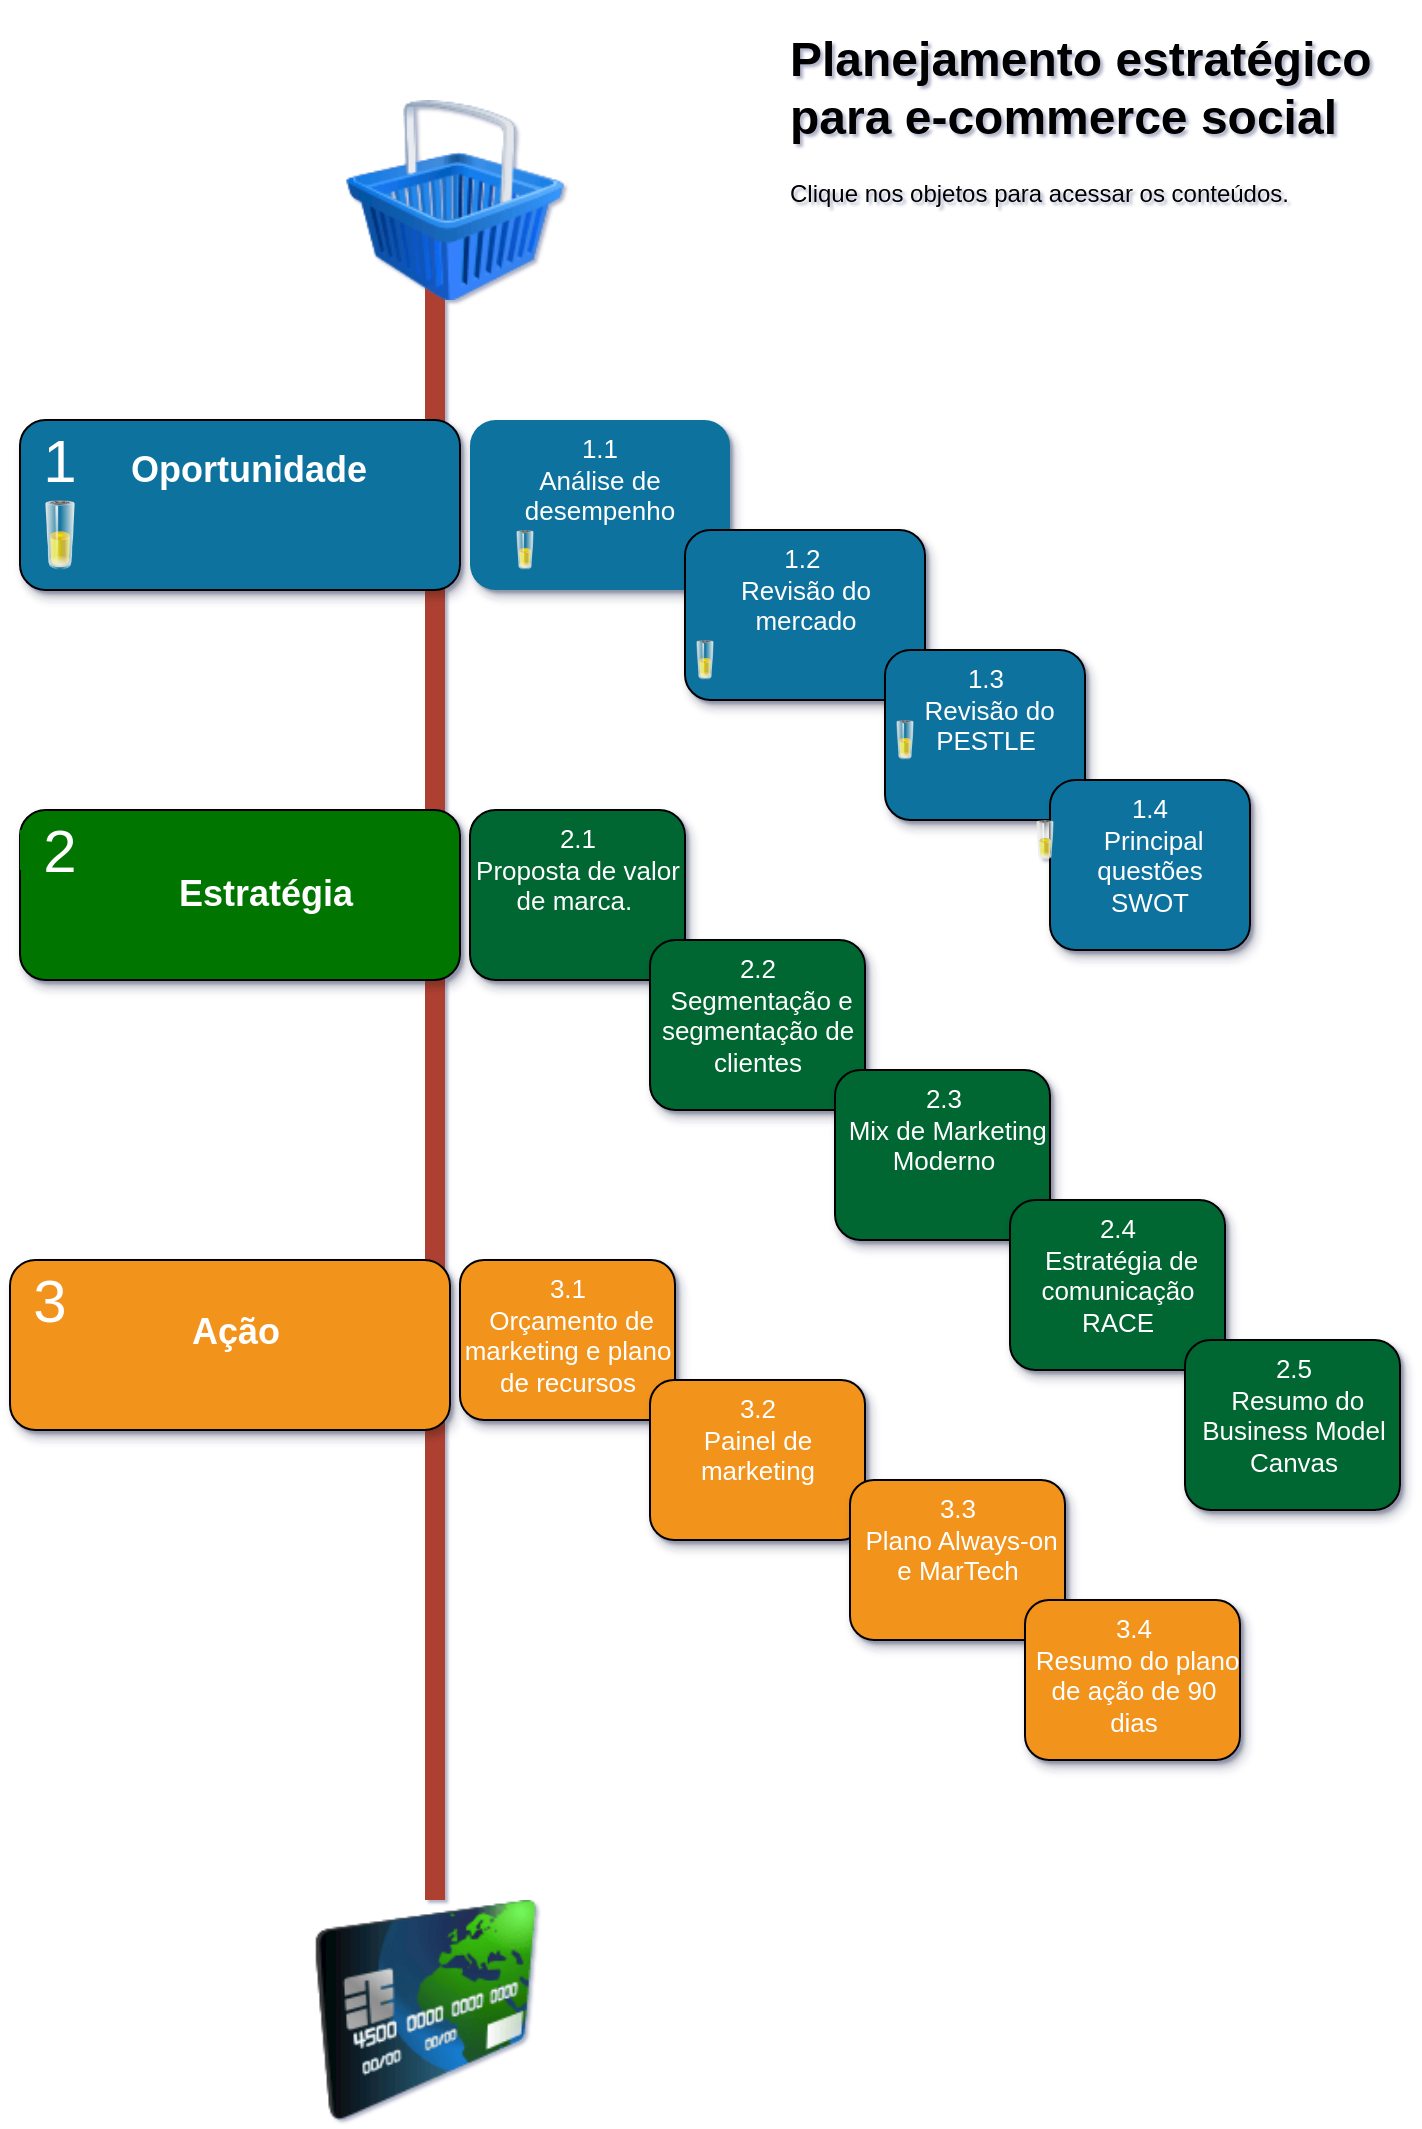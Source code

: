 <mxfile version="22.1.19" type="github">
  <diagram name="Page-1" id="fbcf5db9-b524-4cd4-e4f3-379dc89c3999">
    <mxGraphModel dx="2518" dy="1372" grid="1" gridSize="10" guides="1" tooltips="1" connect="1" arrows="1" fold="1" page="1" pageScale="1" pageWidth="827" pageHeight="1169" background="none" math="0" shadow="1">
      <root>
        <mxCell id="0" />
        <mxCell id="1" parent="0" />
        <mxCell id="2a0f93b5c73ef8e7-1" value="" style="line;strokeWidth=10;direction=south;html=1;fillColor=none;fontSize=13;fontColor=#000000;align=center;strokeColor=#AE4132;movable=1;resizable=1;rotatable=1;deletable=1;editable=1;locked=0;connectable=1;" parent="1" vertex="1">
          <mxGeometry x="247.5" y="150" width="10" height="820" as="geometry" />
        </mxCell>
        <mxCell id="2a0f93b5c73ef8e7-2" value="" style="rounded=1;whiteSpace=wrap;html=1;strokeColor=default;strokeWidth=1;fillColor=#10739E;fontSize=13;fontColor=#FFFFFF;align=center;gradientColor=none;gradientDirection=east;verticalAlign=top;shadow=1;movable=1;resizable=1;rotatable=1;deletable=1;editable=1;locked=0;connectable=1;" parent="1" vertex="1">
          <mxGeometry x="45" y="230" width="220" height="85" as="geometry" />
        </mxCell>
        <mxCell id="2a0f93b5c73ef8e7-3" value="1" style="text;html=1;strokeColor=none;fillColor=none;align=center;verticalAlign=middle;whiteSpace=wrap;fontSize=30;fontColor=#FFFFFF;movable=1;resizable=1;rotatable=1;deletable=1;editable=1;locked=0;connectable=1;" parent="1" vertex="1">
          <mxGeometry x="45" y="240" width="40" height="20" as="geometry" />
        </mxCell>
        <mxCell id="2a0f93b5c73ef8e7-4" value="" style="rounded=1;whiteSpace=wrap;html=1;strokeColor=default;strokeWidth=1;fillColor=#007500;fontSize=13;fontColor=#FFFFFF;align=center;gradientColor=none;gradientDirection=east;verticalAlign=top;shadow=1;movable=1;resizable=1;rotatable=1;deletable=1;editable=1;locked=0;connectable=1;" parent="1" vertex="1">
          <mxGeometry x="45" y="425" width="220" height="85" as="geometry" />
        </mxCell>
        <mxCell id="2a0f93b5c73ef8e7-5" value="2" style="text;html=1;strokeColor=none;fillColor=#007500;align=center;verticalAlign=middle;whiteSpace=wrap;fontSize=30;fontColor=#FFFFFF;movable=1;resizable=1;rotatable=1;deletable=1;editable=1;locked=0;connectable=1;" parent="1" vertex="1">
          <mxGeometry x="45" y="435" width="40" height="20" as="geometry" />
        </mxCell>
        <mxCell id="2a0f93b5c73ef8e7-6" value="" style="rounded=1;whiteSpace=wrap;html=1;strokeColor=default;strokeWidth=1;fillColor=#F2931E;fontSize=13;fontColor=#FFFFFF;align=center;gradientColor=none;gradientDirection=east;verticalAlign=top;shadow=1;movable=1;resizable=1;rotatable=1;deletable=1;editable=1;locked=0;connectable=1;" parent="1" vertex="1">
          <mxGeometry x="40" y="650" width="220" height="85" as="geometry" />
        </mxCell>
        <mxCell id="2a0f93b5c73ef8e7-7" value="3" style="text;html=1;strokeColor=none;fillColor=none;align=center;verticalAlign=middle;whiteSpace=wrap;fontSize=30;fontColor=#FFFFFF;movable=1;resizable=1;rotatable=1;deletable=1;editable=1;locked=0;connectable=1;" parent="1" vertex="1">
          <mxGeometry x="40" y="660" width="40" height="20" as="geometry" />
        </mxCell>
        <UserObject label="&lt;h1&gt;Oportunidade&lt;/h1&gt;" link="https://labdx.org/entendo-o-e-commerce-social" linkTarget="_blank" id="2a0f93b5c73ef8e7-18">
          <mxCell style="text;html=1;spacing=5;spacingTop=-20;whiteSpace=wrap;overflow=hidden;strokeColor=none;strokeWidth=4;fillColor=none;gradientColor=#007FFF;fontSize=9;fontColor=#FFFFFF;align=center;movable=1;resizable=1;rotatable=1;deletable=1;editable=1;locked=0;connectable=1;" parent="1" vertex="1">
            <mxGeometry x="57.5" y="242.5" width="202.5" height="67.5" as="geometry" />
          </mxCell>
        </UserObject>
        <mxCell id="2a0f93b5c73ef8e7-19" value="&lt;h1&gt;Estratégia&lt;/h1&gt;" style="text;html=1;spacing=5;spacingTop=-20;whiteSpace=wrap;overflow=hidden;strokeColor=none;strokeWidth=4;fillColor=none;gradientColor=none;fontSize=9;fontColor=#FFFFFF;align=center;movable=1;resizable=1;rotatable=1;deletable=1;editable=1;locked=0;connectable=1;" parent="1" vertex="1">
          <mxGeometry x="87.5" y="455" width="160" height="50" as="geometry" />
        </mxCell>
        <mxCell id="2a0f93b5c73ef8e7-20" value="&lt;h1&gt;Ação&lt;/h1&gt;" style="text;html=1;spacing=5;spacingTop=-20;whiteSpace=wrap;overflow=hidden;strokeColor=none;strokeWidth=4;fillColor=none;gradientColor=#007FFF;fontSize=9;fontColor=#FFFFFF;align=center;movable=1;resizable=1;rotatable=1;deletable=1;editable=1;locked=0;connectable=1;" parent="1" vertex="1">
          <mxGeometry x="72.5" y="674" width="160" height="77" as="geometry" />
        </mxCell>
        <mxCell id="yTiDIMMULaR009IDPwPM-1" value="" style="image;html=1;image=img/lib/clip_art/finance/Credit_Card_128x128.png;movable=1;resizable=1;rotatable=1;deletable=1;editable=1;locked=0;connectable=1;" vertex="1" parent="1">
          <mxGeometry x="190" y="970" width="115" height="110" as="geometry" />
        </mxCell>
        <mxCell id="yTiDIMMULaR009IDPwPM-2" value="" style="image;html=1;image=img/lib/clip_art/finance/Shopping_Cart_128x128.png;movable=1;resizable=1;rotatable=1;deletable=1;editable=1;locked=0;connectable=1;" vertex="1" parent="1">
          <mxGeometry x="200" y="70" width="125" height="100" as="geometry" />
        </mxCell>
        <mxCell id="yTiDIMMULaR009IDPwPM-9" value="&lt;h1&gt;Planejamento estratégico para e-commerce social&lt;/h1&gt;&lt;p&gt;Clique nos objetos para acessar os conteúdos.&lt;/p&gt;" style="text;html=1;strokeColor=none;fillColor=none;spacing=5;spacingTop=-20;whiteSpace=wrap;overflow=hidden;rounded=0;" vertex="1" parent="1">
          <mxGeometry x="425" y="30" width="310" height="120" as="geometry" />
        </mxCell>
        <mxCell id="yTiDIMMULaR009IDPwPM-11" value="" style="image;html=1;image=img/lib/clip_art/general/Battery_50_128x128.png;movable=1;resizable=1;rotatable=1;deletable=1;editable=1;locked=0;connectable=1;" vertex="1" parent="1">
          <mxGeometry x="45" y="270" width="40" height="35" as="geometry" />
        </mxCell>
        <mxCell id="yTiDIMMULaR009IDPwPM-23" value="1.1&lt;br&gt;Análise de desempenho" style="rounded=1;whiteSpace=wrap;html=1;strokeColor=none;strokeWidth=1;fillColor=#10739E;fontSize=13;fontColor=#FFFFFF;align=center;gradientColor=none;gradientDirection=east;verticalAlign=top;shadow=1;movable=1;resizable=1;rotatable=1;deletable=1;editable=1;locked=0;connectable=1;" vertex="1" parent="1">
          <mxGeometry x="270" y="230" width="130" height="85" as="geometry" />
        </mxCell>
        <mxCell id="yTiDIMMULaR009IDPwPM-27" value="&lt;div&gt;1.2&amp;nbsp;&lt;/div&gt;&lt;div&gt;Revisão do mercado&lt;/div&gt;&lt;div&gt;&lt;br&gt;&lt;/div&gt;" style="rounded=1;whiteSpace=wrap;html=1;strokeColor=default;strokeWidth=1;fillColor=#10739E;fontSize=13;fontColor=#FFFFFF;align=center;gradientColor=none;gradientDirection=east;verticalAlign=top;shadow=1;movable=1;resizable=1;rotatable=1;deletable=1;editable=1;locked=0;connectable=1;" vertex="1" parent="1">
          <mxGeometry x="377.5" y="285" width="120" height="85" as="geometry" />
        </mxCell>
        <mxCell id="yTiDIMMULaR009IDPwPM-29" value="1.3&lt;br&gt;&amp;nbsp;Revisão do PESTLE" style="rounded=1;whiteSpace=wrap;html=1;strokeColor=default;strokeWidth=1;fillColor=#10739E;fontSize=13;fontColor=#FFFFFF;align=center;gradientColor=none;gradientDirection=east;verticalAlign=top;shadow=1;movable=1;resizable=1;rotatable=1;deletable=1;editable=1;locked=0;connectable=1;" vertex="1" parent="1">
          <mxGeometry x="477.5" y="345" width="100" height="85" as="geometry" />
        </mxCell>
        <mxCell id="yTiDIMMULaR009IDPwPM-30" value="" style="image;html=1;image=img/lib/clip_art/general/Battery_50_128x128.png;movable=1;resizable=1;rotatable=1;deletable=1;editable=1;locked=0;connectable=1;strokeColor=default;" vertex="1" parent="1">
          <mxGeometry x="377.5" y="340" width="20" height="20" as="geometry" />
        </mxCell>
        <mxCell id="yTiDIMMULaR009IDPwPM-37" value="2.1&lt;br&gt;Proposta de valor de marca.&amp;nbsp;" style="rounded=1;whiteSpace=wrap;html=1;strokeColor=default;strokeWidth=1;fillColor=#006633;fontSize=13;fontColor=#FFFFFF;align=center;gradientColor=none;gradientDirection=east;verticalAlign=top;shadow=1;movable=1;resizable=1;rotatable=1;deletable=1;editable=1;locked=0;connectable=1;" vertex="1" parent="1">
          <mxGeometry x="270" y="425" width="107.5" height="85" as="geometry" />
        </mxCell>
        <mxCell id="yTiDIMMULaR009IDPwPM-43" value="1.4&lt;br&gt;&amp;nbsp;Principal questões &lt;br&gt;SWOT" style="rounded=1;whiteSpace=wrap;html=1;strokeColor=default;strokeWidth=1;fillColor=#10739E;fontSize=13;fontColor=#FFFFFF;align=center;gradientColor=none;gradientDirection=east;verticalAlign=top;shadow=1;movable=1;resizable=1;rotatable=1;deletable=1;editable=1;locked=0;connectable=1;" vertex="1" parent="1">
          <mxGeometry x="560" y="410" width="100" height="85" as="geometry" />
        </mxCell>
        <mxCell id="yTiDIMMULaR009IDPwPM-44" value="" style="image;html=1;image=img/lib/clip_art/general/Battery_50_128x128.png;movable=1;resizable=1;rotatable=1;deletable=1;editable=1;locked=0;connectable=1;strokeColor=default;" vertex="1" parent="1">
          <mxGeometry x="477.5" y="380" width="20" height="20" as="geometry" />
        </mxCell>
        <mxCell id="yTiDIMMULaR009IDPwPM-45" value="" style="image;html=1;image=img/lib/clip_art/general/Battery_50_128x128.png;movable=1;resizable=1;rotatable=1;deletable=1;editable=1;locked=0;connectable=1;strokeColor=default;" vertex="1" parent="1">
          <mxGeometry x="547.5" y="430" width="20" height="20" as="geometry" />
        </mxCell>
        <mxCell id="yTiDIMMULaR009IDPwPM-46" value="" style="image;html=1;image=img/lib/clip_art/general/Battery_50_128x128.png;movable=1;resizable=1;rotatable=1;deletable=1;editable=1;locked=0;connectable=1;strokeColor=default;" vertex="1" parent="1">
          <mxGeometry x="287.5" y="285" width="20" height="20" as="geometry" />
        </mxCell>
        <mxCell id="yTiDIMMULaR009IDPwPM-50" value="2.2&lt;br&gt;&amp;nbsp;Segmentação e segmentação de clientes" style="rounded=1;whiteSpace=wrap;html=1;strokeColor=default;strokeWidth=1;fillColor=#006633;fontSize=13;fontColor=#FFFFFF;align=center;gradientColor=none;gradientDirection=east;verticalAlign=top;shadow=1;movable=1;resizable=1;rotatable=1;deletable=1;editable=1;locked=0;connectable=1;glass=0;" vertex="1" parent="1">
          <mxGeometry x="360" y="490" width="107.5" height="85" as="geometry" />
        </mxCell>
        <mxCell id="yTiDIMMULaR009IDPwPM-51" value="2.3&lt;br&gt;&amp;nbsp;Mix de Marketing Moderno" style="rounded=1;whiteSpace=wrap;html=1;strokeColor=default;strokeWidth=1;fillColor=#006633;fontSize=13;fontColor=#FFFFFF;align=center;gradientColor=none;gradientDirection=east;verticalAlign=top;shadow=1;movable=1;resizable=1;rotatable=1;deletable=1;editable=1;locked=0;connectable=1;" vertex="1" parent="1">
          <mxGeometry x="452.5" y="555" width="107.5" height="85" as="geometry" />
        </mxCell>
        <mxCell id="yTiDIMMULaR009IDPwPM-52" value="2.4&lt;br&gt;&amp;nbsp;Estratégia de comunicação RACE" style="rounded=1;whiteSpace=wrap;html=1;strokeColor=default;strokeWidth=1;fillColor=#006633;fontSize=13;fontColor=#FFFFFF;align=center;gradientColor=none;gradientDirection=east;verticalAlign=top;shadow=1;movable=1;resizable=1;rotatable=1;deletable=1;editable=1;locked=0;connectable=1;" vertex="1" parent="1">
          <mxGeometry x="540" y="620" width="107.5" height="85" as="geometry" />
        </mxCell>
        <mxCell id="yTiDIMMULaR009IDPwPM-53" value="2.5&lt;br&gt;&amp;nbsp;Resumo do Business Model Canvas" style="rounded=1;whiteSpace=wrap;html=1;strokeColor=default;strokeWidth=1;fillColor=#006633;fontSize=13;fontColor=#FFFFFF;align=center;gradientColor=none;gradientDirection=east;verticalAlign=top;shadow=1;movable=1;resizable=1;rotatable=1;deletable=1;editable=1;locked=0;connectable=1;" vertex="1" parent="1">
          <mxGeometry x="627.5" y="690" width="107.5" height="85" as="geometry" />
        </mxCell>
        <mxCell id="yTiDIMMULaR009IDPwPM-54" value="3.1&lt;br&gt;&amp;nbsp;Orçamento de marketing e plano de recursos" style="rounded=1;whiteSpace=wrap;html=1;strokeColor=default;strokeWidth=1;fillColor=#F2931E;fontSize=13;fontColor=#FFFFFF;align=center;gradientColor=none;gradientDirection=east;verticalAlign=top;shadow=1;movable=1;resizable=1;rotatable=1;deletable=1;editable=1;locked=0;connectable=1;" vertex="1" parent="1">
          <mxGeometry x="265" y="650" width="107.5" height="80" as="geometry" />
        </mxCell>
        <mxCell id="yTiDIMMULaR009IDPwPM-55" value="3.2&lt;br&gt;Painel de marketing" style="rounded=1;whiteSpace=wrap;html=1;strokeColor=default;strokeWidth=1;fillColor=#F2931E;fontSize=13;fontColor=#FFFFFF;align=center;gradientColor=none;gradientDirection=east;verticalAlign=top;shadow=1;movable=1;resizable=1;rotatable=1;deletable=1;editable=1;locked=0;connectable=1;" vertex="1" parent="1">
          <mxGeometry x="360" y="710" width="107.5" height="80" as="geometry" />
        </mxCell>
        <mxCell id="yTiDIMMULaR009IDPwPM-56" value="3.3&lt;br&gt;&amp;nbsp;Plano Always-on e MarTech" style="rounded=1;whiteSpace=wrap;html=1;strokeColor=default;strokeWidth=1;fillColor=#F2931E;fontSize=13;fontColor=#FFFFFF;align=center;gradientColor=none;gradientDirection=east;verticalAlign=top;shadow=1;movable=1;resizable=1;rotatable=1;deletable=1;editable=1;locked=0;connectable=1;" vertex="1" parent="1">
          <mxGeometry x="460" y="760" width="107.5" height="80" as="geometry" />
        </mxCell>
        <mxCell id="yTiDIMMULaR009IDPwPM-57" value="3.4&lt;br&gt;&amp;nbsp;Resumo do plano de ação de 90 dias" style="rounded=1;whiteSpace=wrap;html=1;strokeColor=default;strokeWidth=1;fillColor=#F2931E;fontSize=13;fontColor=#FFFFFF;align=center;gradientColor=none;gradientDirection=east;verticalAlign=top;shadow=1;movable=1;resizable=1;rotatable=1;deletable=1;editable=1;locked=0;connectable=1;" vertex="1" parent="1">
          <mxGeometry x="547.5" y="820" width="107.5" height="80" as="geometry" />
        </mxCell>
      </root>
    </mxGraphModel>
  </diagram>
</mxfile>
